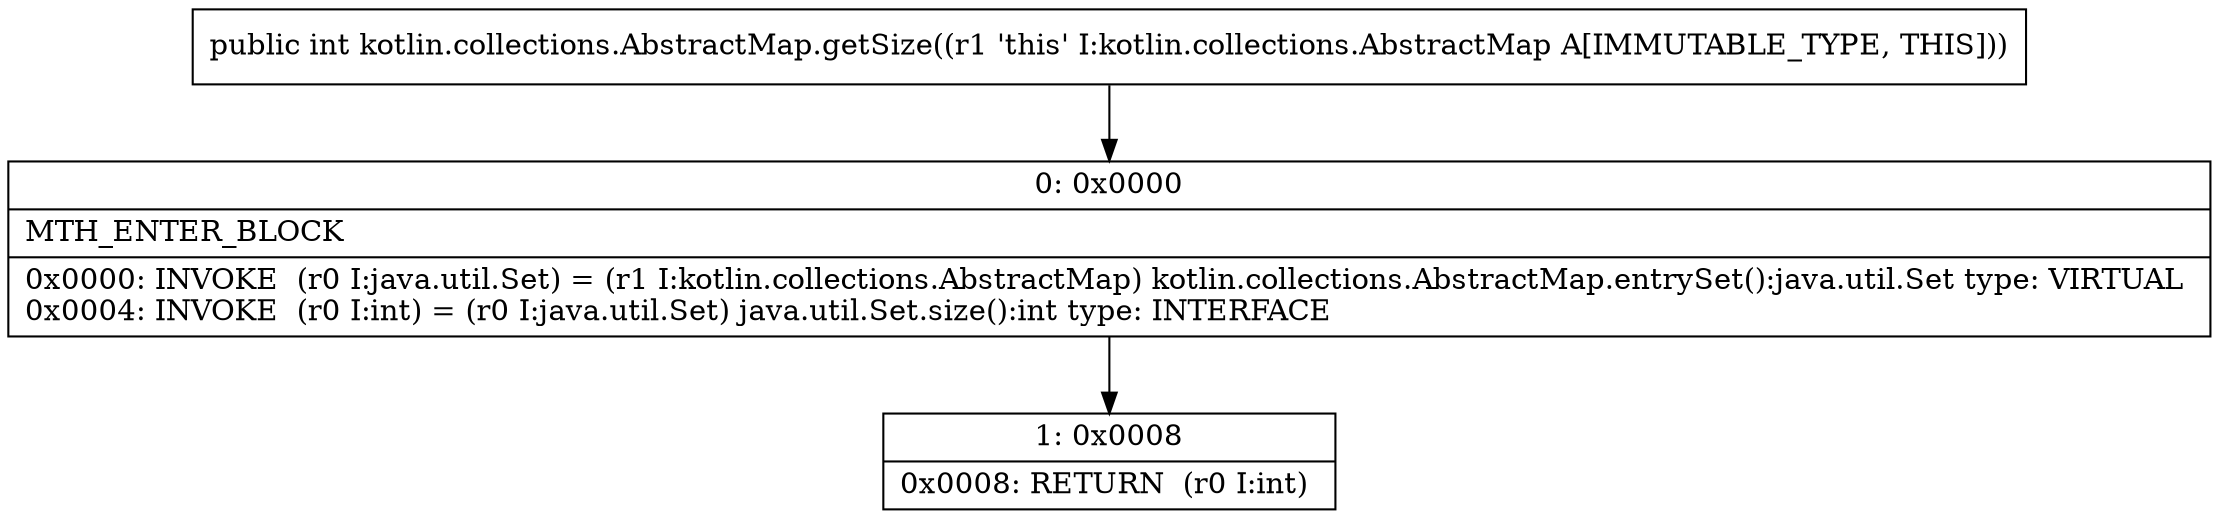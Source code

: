 digraph "CFG forkotlin.collections.AbstractMap.getSize()I" {
Node_0 [shape=record,label="{0\:\ 0x0000|MTH_ENTER_BLOCK\l|0x0000: INVOKE  (r0 I:java.util.Set) = (r1 I:kotlin.collections.AbstractMap) kotlin.collections.AbstractMap.entrySet():java.util.Set type: VIRTUAL \l0x0004: INVOKE  (r0 I:int) = (r0 I:java.util.Set) java.util.Set.size():int type: INTERFACE \l}"];
Node_1 [shape=record,label="{1\:\ 0x0008|0x0008: RETURN  (r0 I:int) \l}"];
MethodNode[shape=record,label="{public int kotlin.collections.AbstractMap.getSize((r1 'this' I:kotlin.collections.AbstractMap A[IMMUTABLE_TYPE, THIS])) }"];
MethodNode -> Node_0;
Node_0 -> Node_1;
}

